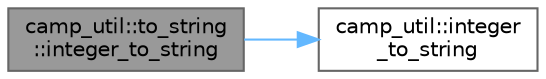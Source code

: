 digraph "camp_util::to_string::integer_to_string"
{
 // LATEX_PDF_SIZE
  bgcolor="transparent";
  edge [fontname=Helvetica,fontsize=10,labelfontname=Helvetica,labelfontsize=10];
  node [fontname=Helvetica,fontsize=10,shape=box,height=0.2,width=0.4];
  rankdir="LR";
  Node1 [label="camp_util::to_string\l::integer_to_string",height=0.2,width=0.4,color="gray40", fillcolor="grey60", style="filled", fontcolor="black",tooltip="Convert an integer to a string format."];
  Node1 -> Node2 [color="steelblue1",style="solid"];
  Node2 [label="camp_util::integer\l_to_string",height=0.2,width=0.4,color="grey40", fillcolor="white", style="filled",URL="$namespacecamp__util.html#acd72e4626dcfefffaa08c42cfa7949bc",tooltip="Convert an integer to a string format."];
}
